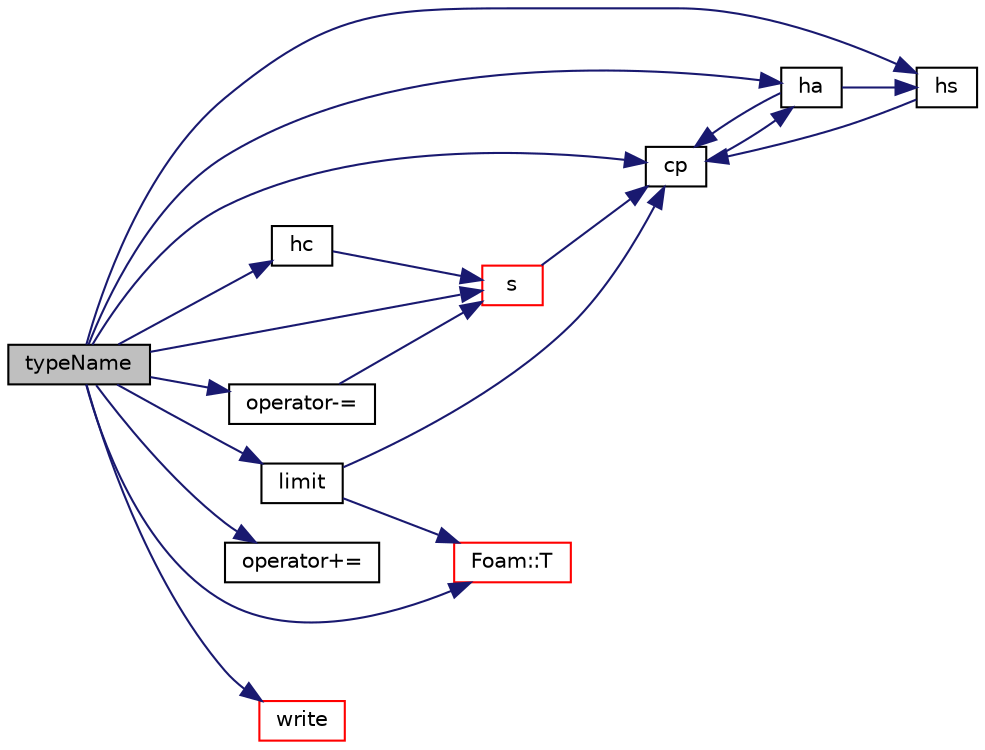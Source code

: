 digraph "typeName"
{
  bgcolor="transparent";
  edge [fontname="Helvetica",fontsize="10",labelfontname="Helvetica",labelfontsize="10"];
  node [fontname="Helvetica",fontsize="10",shape=record];
  rankdir="LR";
  Node72 [label="typeName",height=0.2,width=0.4,color="black", fillcolor="grey75", style="filled", fontcolor="black"];
  Node72 -> Node73 [color="midnightblue",fontsize="10",style="solid",fontname="Helvetica"];
  Node73 [label="cp",height=0.2,width=0.4,color="black",URL="$a31713.html#a68cc4116ee1e7f03181ae4ec51672064",tooltip="Heat capacity at constant pressure [J/(kmol K)]. "];
  Node73 -> Node74 [color="midnightblue",fontsize="10",style="solid",fontname="Helvetica"];
  Node74 [label="ha",height=0.2,width=0.4,color="black",URL="$a31713.html#a94fe7b61e38a21bcb5f8787a013210bf",tooltip="Absolute Enthalpy [J/kmol]. "];
  Node74 -> Node73 [color="midnightblue",fontsize="10",style="solid",fontname="Helvetica"];
  Node74 -> Node75 [color="midnightblue",fontsize="10",style="solid",fontname="Helvetica"];
  Node75 [label="hs",height=0.2,width=0.4,color="black",URL="$a31713.html#af7e93c786c1bd6230616e0c98e58a977",tooltip="Sensible Enthalpy [J/kmol]. "];
  Node75 -> Node73 [color="midnightblue",fontsize="10",style="solid",fontname="Helvetica"];
  Node72 -> Node74 [color="midnightblue",fontsize="10",style="solid",fontname="Helvetica"];
  Node72 -> Node76 [color="midnightblue",fontsize="10",style="solid",fontname="Helvetica"];
  Node76 [label="hc",height=0.2,width=0.4,color="black",URL="$a31713.html#a48b5aa9f120c527f409a7321c6d1a4e3",tooltip="Chemical enthalpy [J/kmol]. "];
  Node76 -> Node77 [color="midnightblue",fontsize="10",style="solid",fontname="Helvetica"];
  Node77 [label="s",height=0.2,width=0.4,color="red",URL="$a31713.html#a44ae09d155460df28a7f53fa22450c69",tooltip="Entropy [J/(kmol K)]. "];
  Node77 -> Node73 [color="midnightblue",fontsize="10",style="solid",fontname="Helvetica"];
  Node72 -> Node75 [color="midnightblue",fontsize="10",style="solid",fontname="Helvetica"];
  Node72 -> Node80 [color="midnightblue",fontsize="10",style="solid",fontname="Helvetica"];
  Node80 [label="limit",height=0.2,width=0.4,color="black",URL="$a31713.html#a1db1b345559ac8b85bba6c587dcc1264",tooltip="Limit the temperature to be in the range Tlow_ to Thigh_. "];
  Node80 -> Node81 [color="midnightblue",fontsize="10",style="solid",fontname="Helvetica"];
  Node81 [label="Foam::T",height=0.2,width=0.4,color="red",URL="$a21851.html#ae57fda0abb14bb0944947c463c6e09d4"];
  Node80 -> Node73 [color="midnightblue",fontsize="10",style="solid",fontname="Helvetica"];
  Node72 -> Node86 [color="midnightblue",fontsize="10",style="solid",fontname="Helvetica"];
  Node86 [label="operator+=",height=0.2,width=0.4,color="black",URL="$a31713.html#a58569d3f54c4811e10f029ac95b737bf"];
  Node72 -> Node87 [color="midnightblue",fontsize="10",style="solid",fontname="Helvetica"];
  Node87 [label="operator-=",height=0.2,width=0.4,color="black",URL="$a31713.html#a921430e4ff10ba896450f8ad3d9740af"];
  Node87 -> Node77 [color="midnightblue",fontsize="10",style="solid",fontname="Helvetica"];
  Node72 -> Node77 [color="midnightblue",fontsize="10",style="solid",fontname="Helvetica"];
  Node72 -> Node81 [color="midnightblue",fontsize="10",style="solid",fontname="Helvetica"];
  Node72 -> Node88 [color="midnightblue",fontsize="10",style="solid",fontname="Helvetica"];
  Node88 [label="write",height=0.2,width=0.4,color="red",URL="$a31713.html#a78cec3e4ecac4a89a3ad8d38f2ad21f5",tooltip="Write to Ostream. "];
}
